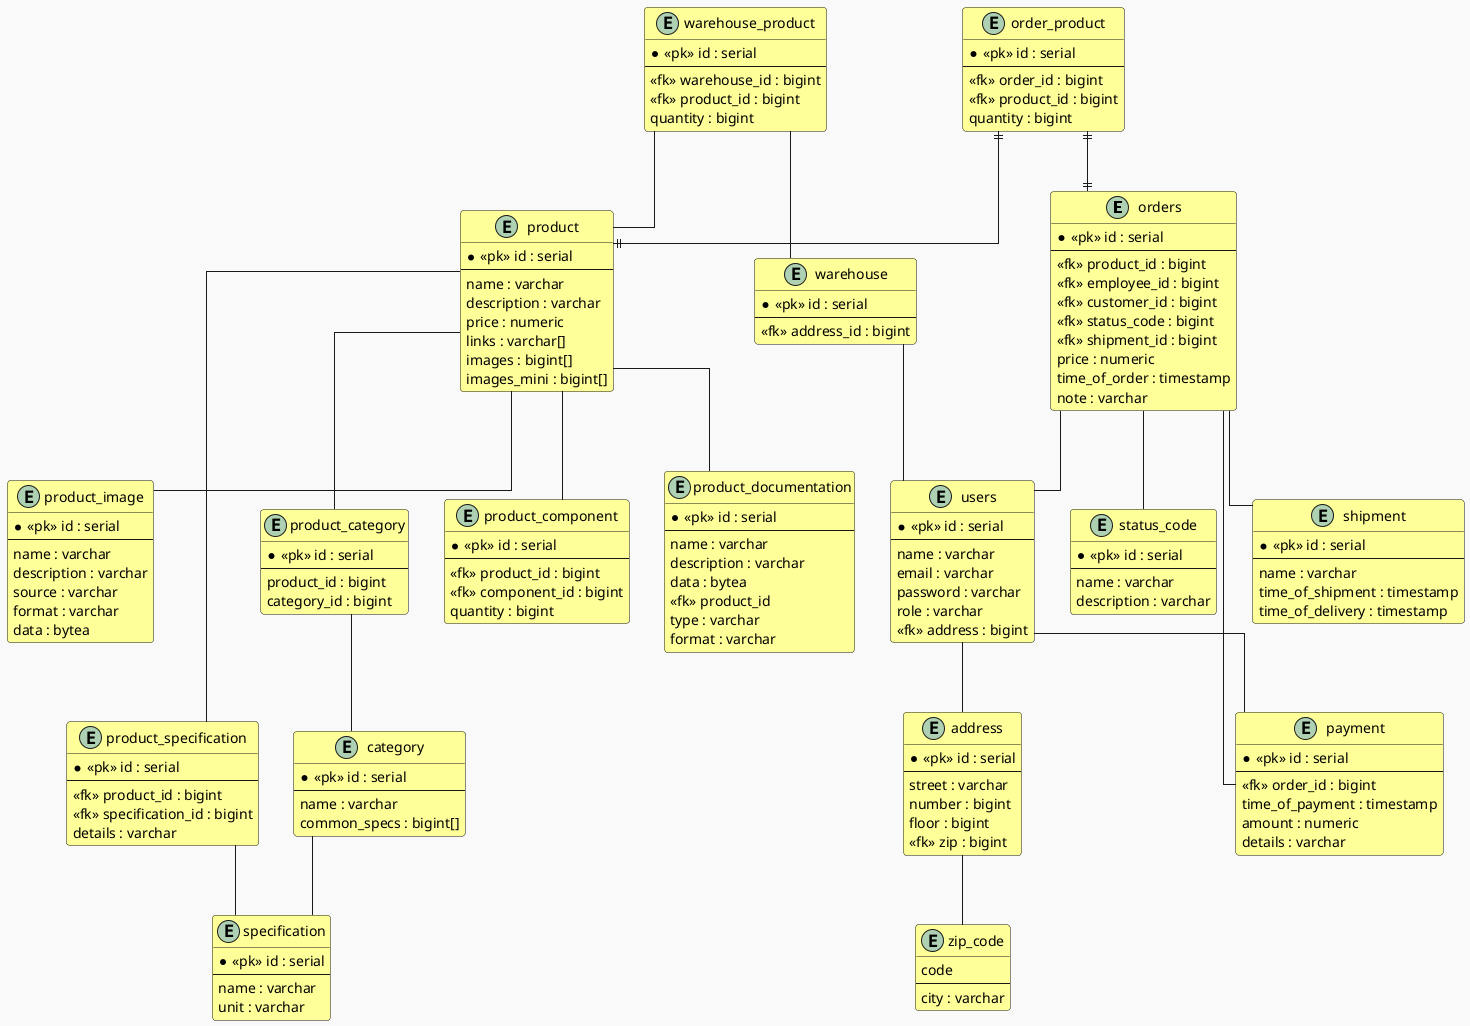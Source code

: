 @startuml
!theme mars
skinparam class {
BackgroundColor #FFFF99
}
skinparam linetype ortho

entity orders {
* <<pk>> id : serial
--
<<fk>> product_id : bigint
<<fk>> employee_id : bigint
<<fk>> customer_id : bigint
<<fk>> status_code : bigint
<<fk>> shipment_id : bigint
price : numeric
time_of_order : timestamp
note : varchar
}
entity status_code {
* <<pk>> id : serial
--
name : varchar
description : varchar
}
entity order_product {
* <<pk>> id : serial
--
<<fk>> order_id : bigint
<<fk>> product_id : bigint
quantity : bigint
}
entity product {
* <<pk>> id : serial
--
name : varchar
description : varchar
price : numeric
links : varchar[]
images : bigint[]
images_mini : bigint[]
}
entity product_component {
* <<pk>> id : serial
--
<<fk>> product_id : bigint
<<fk>> component_id : bigint
quantity : bigint
}
entity product_documentation {
* <<pk>> id : serial
--
name : varchar
description : varchar
data : bytea
<<fk>> product_id
type : varchar
format : varchar
}
entity product_specification{
* <<pk>> id : serial
--
<<fk>> product_id : bigint
<<fk>> specification_id : bigint
details : varchar
}
entity category {
* <<pk>> id : serial
--
name : varchar
common_specs : bigint[]
}
entity product_category {
* <<pk>> id : serial
--
product_id : bigint
category_id : bigint
}
entity specification {
* <<pk>> id : serial
--
name : varchar
unit : varchar
}
entity product_image {
* <<pk>> id : serial
--
name : varchar
description : varchar
source : varchar
format : varchar
data : bytea
}
entity warehouse {
* <<pk>> id : serial
--
<<fk>> address_id : bigint
}
entity warehouse_product {
* <<pk>> id : serial
--
<<fk>> warehouse_id : bigint
<<fk>> product_id : bigint
quantity : bigint
}
entity users {
* <<pk>> id : serial
--
name : varchar
email : varchar
password : varchar
role : varchar
<<fk>> address : bigint
}
entity address {
* <<pk>> id : serial
--
street : varchar
number : bigint
floor : bigint
<<fk>> zip : bigint
}
entity zip_code {
code
--
city : varchar
}
entity shipment {
* <<pk>> id : serial
--
name : varchar
time_of_shipment : timestamp
time_of_delivery : timestamp
}
entity payment {
* <<pk>> id : serial
--
<<fk>> order_id : bigint
time_of_payment : timestamp
amount : numeric
details : varchar
}

order_product ||--|| orders
order_product ||--|| product

orders -- shipment
orders -- payment
orders -- users
orders -- status_code

product -- product_category
product -- product_documentation
product -- product_specification
product -- product_component
product -- product_image

product_specification -- specification

category -- specification
product_category -- category

warehouse_product -- product
warehouse_product -- warehouse
warehouse -- users

users -- address
users -- payment

address -- zip_code

@enduml
